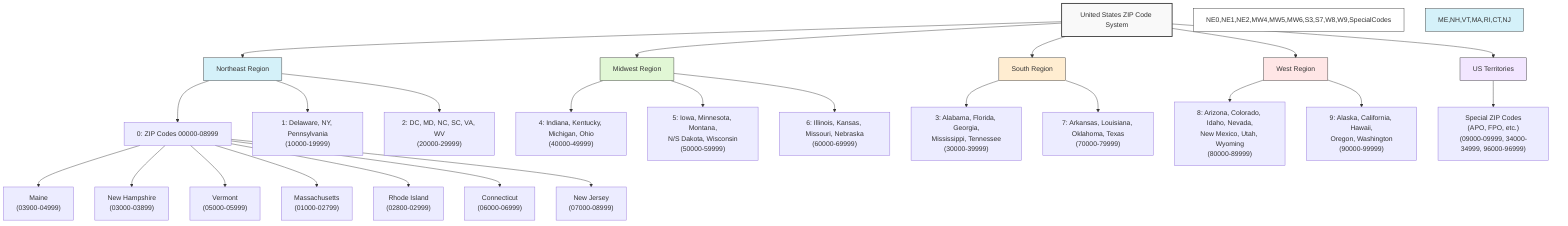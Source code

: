 flowchart TD
    USA["United States ZIP Code System"]
    
    USA --> Northeast["Northeast Region"]
    USA --> Midwest["Midwest Region"]
    USA --> South["South Region"]
    USA --> West["West Region"]
    USA --> Territories["US Territories"]
    
    Northeast --> NE0["0: ZIP Codes 00000-08999"]
    NE0 --> ME["Maine\n(03900-04999)"]
    NE0 --> NH["New Hampshire\n(03000-03899)"]
    NE0 --> VT["Vermont\n(05000-05999)"]
    NE0 --> MA["Massachusetts\n(01000-02799)"]
    NE0 --> RI["Rhode Island\n(02800-02999)"]
    NE0 --> CT["Connecticut\n(06000-06999)"]
    NE0 --> NJ["New Jersey\n(07000-08999)"]
    Northeast --> NE1["1: Delaware, NY, Pennsylvania\n(10000-19999)"]
    Northeast --> NE2["2: DC, MD, NC, SC, VA, WV\n(20000-29999)"]
    
    Midwest --> MW4["4: Indiana, Kentucky, Michigan, Ohio\n(40000-49999)"]
    Midwest --> MW5["5: Iowa, Minnesota, Montana,\nN/S Dakota, Wisconsin\n(50000-59999)"]
    Midwest --> MW6["6: Illinois, Kansas, Missouri, Nebraska\n(60000-69999)"]
    
    South --> S3["3: Alabama, Florida, Georgia,\nMississippi, Tennessee\n(30000-39999)"]
    South --> S7["7: Arkansas, Louisiana, Oklahoma, Texas\n(70000-79999)"]
    
    West --> W8["8: Arizona, Colorado, Idaho, Nevada,\nNew Mexico, Utah, Wyoming\n(80000-89999)"]
    West --> W9["9: Alaska, California, Hawaii,\nOregon, Washington\n(90000-99999)"]
    
    Territories --> SpecialCodes["Special ZIP Codes\n(APO, FPO, etc.)\n(09000-09999, 34000-34999, 96000-96999)"]
    
    style USA fill:#f9f9f9,stroke:#333,stroke-width:2px
    style Northeast fill:#d4f1f9,stroke:#333,stroke-width:1px
    style Midwest fill:#e1f7d5,stroke:#333,stroke-width:1px
    style South fill:#ffedd1,stroke:#333,stroke-width:1px
    style West fill:#ffe6e6,stroke:#333,stroke-width:1px
    style Territories fill:#f2e6ff,stroke:#333,stroke-width:1px
    
    style NE0,NE1,NE2,MW4,MW5,MW6,S3,S7,W8,W9,SpecialCodes fill:#ffffff,stroke:#333,stroke-width:1px
style ME,NH,VT,MA,RI,CT,NJ fill:#d4f1f9,stroke:#333,stroke-width:1px